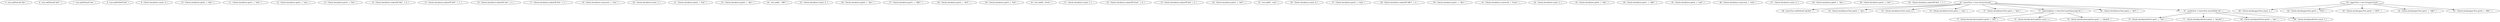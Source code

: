 digraph G {
"5 : test.addToEnd(\"Abc\", )"
"6 : test.addToEnd(\"deF\", )"
"7 : test.addToEnd(\"cba\", )"
"8 : test.addToEnd(\"fed\", )"
"9 : Check.check(test.size(), 4, )"
"10 : Check.check(test.get(0, ), \"Abc\", )"
"11 : Check.check(test.get(1, ), \"deF\", )"
"12 : Check.check(test.get(2, ), \"cba\", )"
"13 : Check.check(test.get(3, ), \"fed\", )"
"14 : Check.check(test.indexOf(\"Abc\", ), 0, )"
"15 : Check.check(test.indexOf(\"deF\", ), 1, )"
"16 : Check.check(test.indexOf(\"cba\", ), 2, )"
"17 : Check.check(test.indexOf(\"fed\", ), 3, )"
"19 : Check.check(test.remove(2, ), \"cba\", )"
"20 : Check.check(test.size(), 3, )"
"21 : Check.check(test.get(2, ), \"fed\", )"
"22 : Check.check(test.get(0, ), \"Abc\", )"
"24 : test.add(1, \"ABC\", )"
"25 : Check.check(test.size(), 4, )"
"26 : Check.check(test.get(0, ), \"Abc\", )"
"27 : Check.check(test.get(1, ), \"ABC\", )"
"28 : Check.check(test.get(2, ), \"deF\", )"
"29 : Check.check(test.get(3, ), \"fed\", )"
"30 : test.add(0, \"front\", )"
"31 : Check.check(test.size(), 5, )"
"32 : Check.check(test.indexOf(\"front\", ), 0, )"
"33 : Check.check(test.indexOf(\"fed\", ), 4, )"
"34 : Check.check(test.get(3, ), \"deF\", )"
"35 : test.add(5, \"end\", )"
"36 : Check.check(test.size(), 6, )"
"37 : Check.check(test.get(5, ), \"end\", )"
"38 : Check.check(test.indexOf(\"ABC\", ), 2, )"
"39 : Check.check(test.get(1, ), \"Abc\", )"
"41 : Check.check(test.remove(0, ), \"front\", )"
"42 : Check.check(test.size(), 5, )"
"43 : Check.check(test.get(0, ), \"Abc\", )"
"44 : Check.check(test.get(1, ), \"ABC\", )"
"45 : Check.check(test.get(4, ), \"end\", )"
"46 : Check.check(test.remove(4, ), \"end\", )"
"47 : Check.check(test.size(), 4, )"
"48 : Check.check(test.get(0, ), \"Abc\", )"
"49 : Check.check(test.get(2, ), \"deF\", )"
"50 : Check.check(test.indexOf(\"fed\", ), 3, )"
"52 : lowerTest = test.toLowerCase()"
"52 : lowerTest = test.toLowerCase()" -> "66 : lowerTest.addToEnd(\"abcdef\", )"
"52 : lowerTest = test.toLowerCase()" -> "54 : Check.check(lowerTest.get(0, ), \"abc\", )"
"52 : lowerTest = test.toLowerCase()" -> "53 : Check.check(lowerTest.size(), 4, )"
"52 : lowerTest = test.toLowerCase()" -> "55 : Check.check(lowerTest.get(1, ), \"abc\", )"
"52 : lowerTest = test.toLowerCase()" -> "57 : Check.check(lowerTest.get(3, ), \"fed\", )"
"52 : lowerTest = test.toLowerCase()" -> "73 : substringTest = lowerTest.hasSubstring(\"de\", )"
"52 : lowerTest = test.toLowerCase()" -> "56 : Check.check(lowerTest.get(2, ), \"def\", )"
"52 : lowerTest = test.toLowerCase()" -> "67 : prefixTest = lowerTest.startsWith(\"ab\", )"
"53 : Check.check(lowerTest.size(), 4, )"
"54 : Check.check(lowerTest.get(0, ), \"abc\", )"
"55 : Check.check(lowerTest.get(1, ), \"abc\", )"
"56 : Check.check(lowerTest.get(2, ), \"def\", )"
"57 : Check.check(lowerTest.get(3, ), \"fed\", )"
"59 : upperTest = test.toUpperCase()"
"59 : upperTest = test.toUpperCase()" -> "60 : Check.check(upperTest.size(), 4, )"
"59 : upperTest = test.toUpperCase()" -> "64 : Check.check(upperTest.get(3, ), \"FED\", )"
"59 : upperTest = test.toUpperCase()" -> "63 : Check.check(upperTest.get(2, ), \"DEF\", )"
"59 : upperTest = test.toUpperCase()" -> "62 : Check.check(upperTest.get(1, ), \"ABC\", )"
"59 : upperTest = test.toUpperCase()" -> "61 : Check.check(upperTest.get(0, ), \"ABC\", )"
"60 : Check.check(upperTest.size(), 4, )"
"61 : Check.check(upperTest.get(0, ), \"ABC\", )"
"62 : Check.check(upperTest.get(1, ), \"ABC\", )"
"63 : Check.check(upperTest.get(2, ), \"DEF\", )"
"64 : Check.check(upperTest.get(3, ), \"FED\", )"
"66 : lowerTest.addToEnd(\"abcdef\", )"
"67 : prefixTest = lowerTest.startsWith(\"ab\", )"
"67 : prefixTest = lowerTest.startsWith(\"ab\", )" -> "70 : Check.check(prefixTest.get(1, ), \"abc\", )"
"67 : prefixTest = lowerTest.startsWith(\"ab\", )" -> "71 : Check.check(prefixTest.get(2, ), \"abcdef\", )"
"67 : prefixTest = lowerTest.startsWith(\"ab\", )" -> "69 : Check.check(prefixTest.get(0, ), \"abc\", )"
"67 : prefixTest = lowerTest.startsWith(\"ab\", )" -> "68 : Check.check(prefixTest.size(), 3, )"
"68 : Check.check(prefixTest.size(), 3, )"
"69 : Check.check(prefixTest.get(0, ), \"abc\", )"
"70 : Check.check(prefixTest.get(1, ), \"abc\", )"
"71 : Check.check(prefixTest.get(2, ), \"abcdef\", )"
"73 : substringTest = lowerTest.hasSubstring(\"de\", )"
"73 : substringTest = lowerTest.hasSubstring(\"de\", )" -> "75 : Check.check(substringTest.get(0, ), \"def\", )"
"73 : substringTest = lowerTest.hasSubstring(\"de\", )" -> "74 : Check.check(substringTest.size(), 2, )"
"73 : substringTest = lowerTest.hasSubstring(\"de\", )" -> "76 : Check.check(substringTest.get(1, ), \"abcdef\", )"
"74 : Check.check(substringTest.size(), 2, )"
"75 : Check.check(substringTest.get(0, ), \"def\", )"
"76 : Check.check(substringTest.get(1, ), \"abcdef\", )"
}